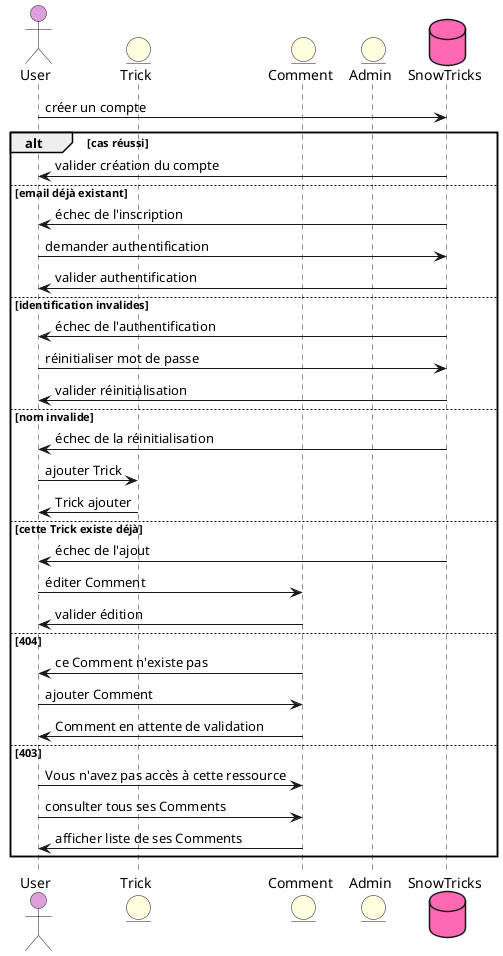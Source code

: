 @startuml UserSequence

skinparam responseCommentBelowArrow true
skinparam SequenceCommentAlignment center

actor User as User #Plum

entity Trick as Trick #LightYellow
entity Comment as Comment #LightYellow
entity Admin as Admin #LightYellow

database SnowTricks as SnowTricks #HotPink

User -> SnowTricks: créer un compte
alt cas réussi
SnowTricks-> User: valider création du compte
else email déjà existant 
SnowTricks-> User: échec de l'inscription

User -> SnowTricks: demander authentification 
SnowTricks-> User: valider authentification 
else identification invalides
SnowTricks-> User: échec de l'authentification

User -> SnowTricks: réinitialiser mot de passe 
SnowTricks-> User: valider réinitialisation 
else nom invalide
SnowTricks-> User: échec de la réinitialisation

User -> Trick: ajouter Trick 
Trick-> User: Trick ajouter 
else cette Trick existe déjà
SnowTricks-> User: échec de l'ajout

User  -> Comment: éditer Comment
Comment -> User: valider édition
else 404
Comment -> User: ce Comment n'existe pas

User -> Comment: ajouter Comment
Comment -> User: Comment en attente de validation
else 403
User -> Comment: Vous n'avez pas accès à cette ressource

User -> Comment: consulter tous ses Comments
Comment -> User: afficher liste de ses Comments

end
@enduml